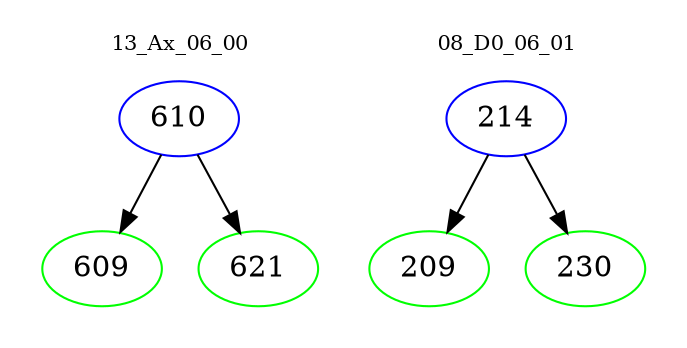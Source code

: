 digraph{
subgraph cluster_0 {
color = white
label = "13_Ax_06_00";
fontsize=10;
T0_610 [label="610", color="blue"]
T0_610 -> T0_609 [color="black"]
T0_609 [label="609", color="green"]
T0_610 -> T0_621 [color="black"]
T0_621 [label="621", color="green"]
}
subgraph cluster_1 {
color = white
label = "08_D0_06_01";
fontsize=10;
T1_214 [label="214", color="blue"]
T1_214 -> T1_209 [color="black"]
T1_209 [label="209", color="green"]
T1_214 -> T1_230 [color="black"]
T1_230 [label="230", color="green"]
}
}
